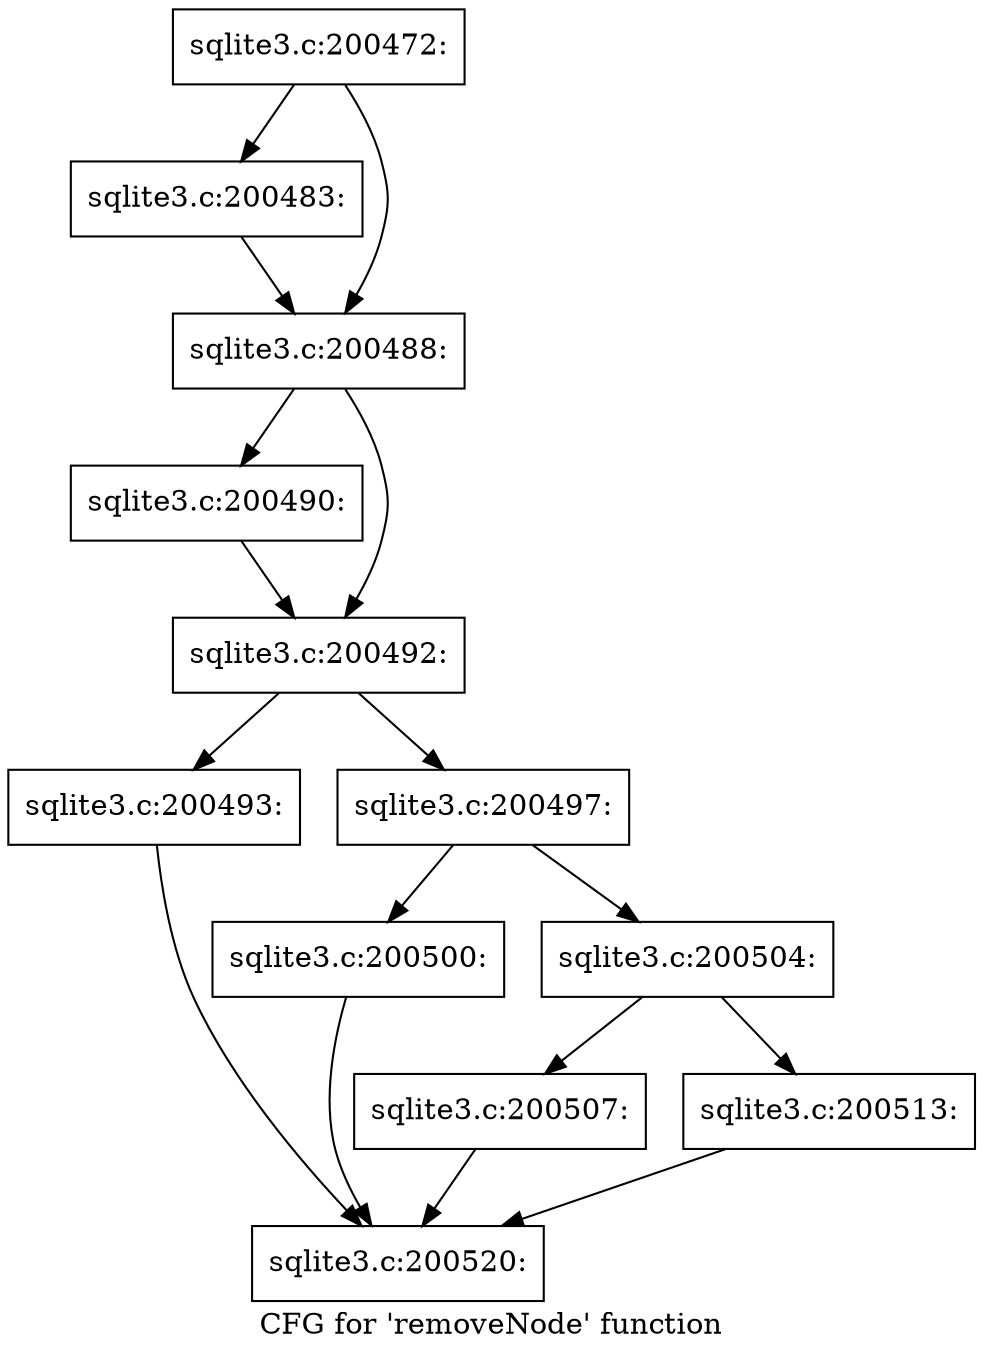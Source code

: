 digraph "CFG for 'removeNode' function" {
	label="CFG for 'removeNode' function";

	Node0x55c0fb5c25c0 [shape=record,label="{sqlite3.c:200472:}"];
	Node0x55c0fb5c25c0 -> Node0x55c0fb5e87b0;
	Node0x55c0fb5c25c0 -> Node0x55c0fb5e8800;
	Node0x55c0fb5e87b0 [shape=record,label="{sqlite3.c:200483:}"];
	Node0x55c0fb5e87b0 -> Node0x55c0fb5e8800;
	Node0x55c0fb5e8800 [shape=record,label="{sqlite3.c:200488:}"];
	Node0x55c0fb5e8800 -> Node0x55c0fb5e9ac0;
	Node0x55c0fb5e8800 -> Node0x55c0fb5e9b10;
	Node0x55c0fb5e9ac0 [shape=record,label="{sqlite3.c:200490:}"];
	Node0x55c0fb5e9ac0 -> Node0x55c0fb5e9b10;
	Node0x55c0fb5e9b10 [shape=record,label="{sqlite3.c:200492:}"];
	Node0x55c0fb5e9b10 -> Node0x55c0fb5ea140;
	Node0x55c0fb5e9b10 -> Node0x55c0fb5ea190;
	Node0x55c0fb5ea140 [shape=record,label="{sqlite3.c:200493:}"];
	Node0x55c0fb5ea140 -> Node0x55c0fb5d0940;
	Node0x55c0fb5ea190 [shape=record,label="{sqlite3.c:200497:}"];
	Node0x55c0fb5ea190 -> Node0x55c0fb5eafa0;
	Node0x55c0fb5ea190 -> Node0x55c0fb5eaff0;
	Node0x55c0fb5eafa0 [shape=record,label="{sqlite3.c:200500:}"];
	Node0x55c0fb5eafa0 -> Node0x55c0fb5d0940;
	Node0x55c0fb5eaff0 [shape=record,label="{sqlite3.c:200504:}"];
	Node0x55c0fb5eaff0 -> Node0x55c0fb5ec180;
	Node0x55c0fb5eaff0 -> Node0x55c0fb5ec1d0;
	Node0x55c0fb5ec180 [shape=record,label="{sqlite3.c:200507:}"];
	Node0x55c0fb5ec180 -> Node0x55c0fb5d0940;
	Node0x55c0fb5ec1d0 [shape=record,label="{sqlite3.c:200513:}"];
	Node0x55c0fb5ec1d0 -> Node0x55c0fb5d0940;
	Node0x55c0fb5d0940 [shape=record,label="{sqlite3.c:200520:}"];
}

